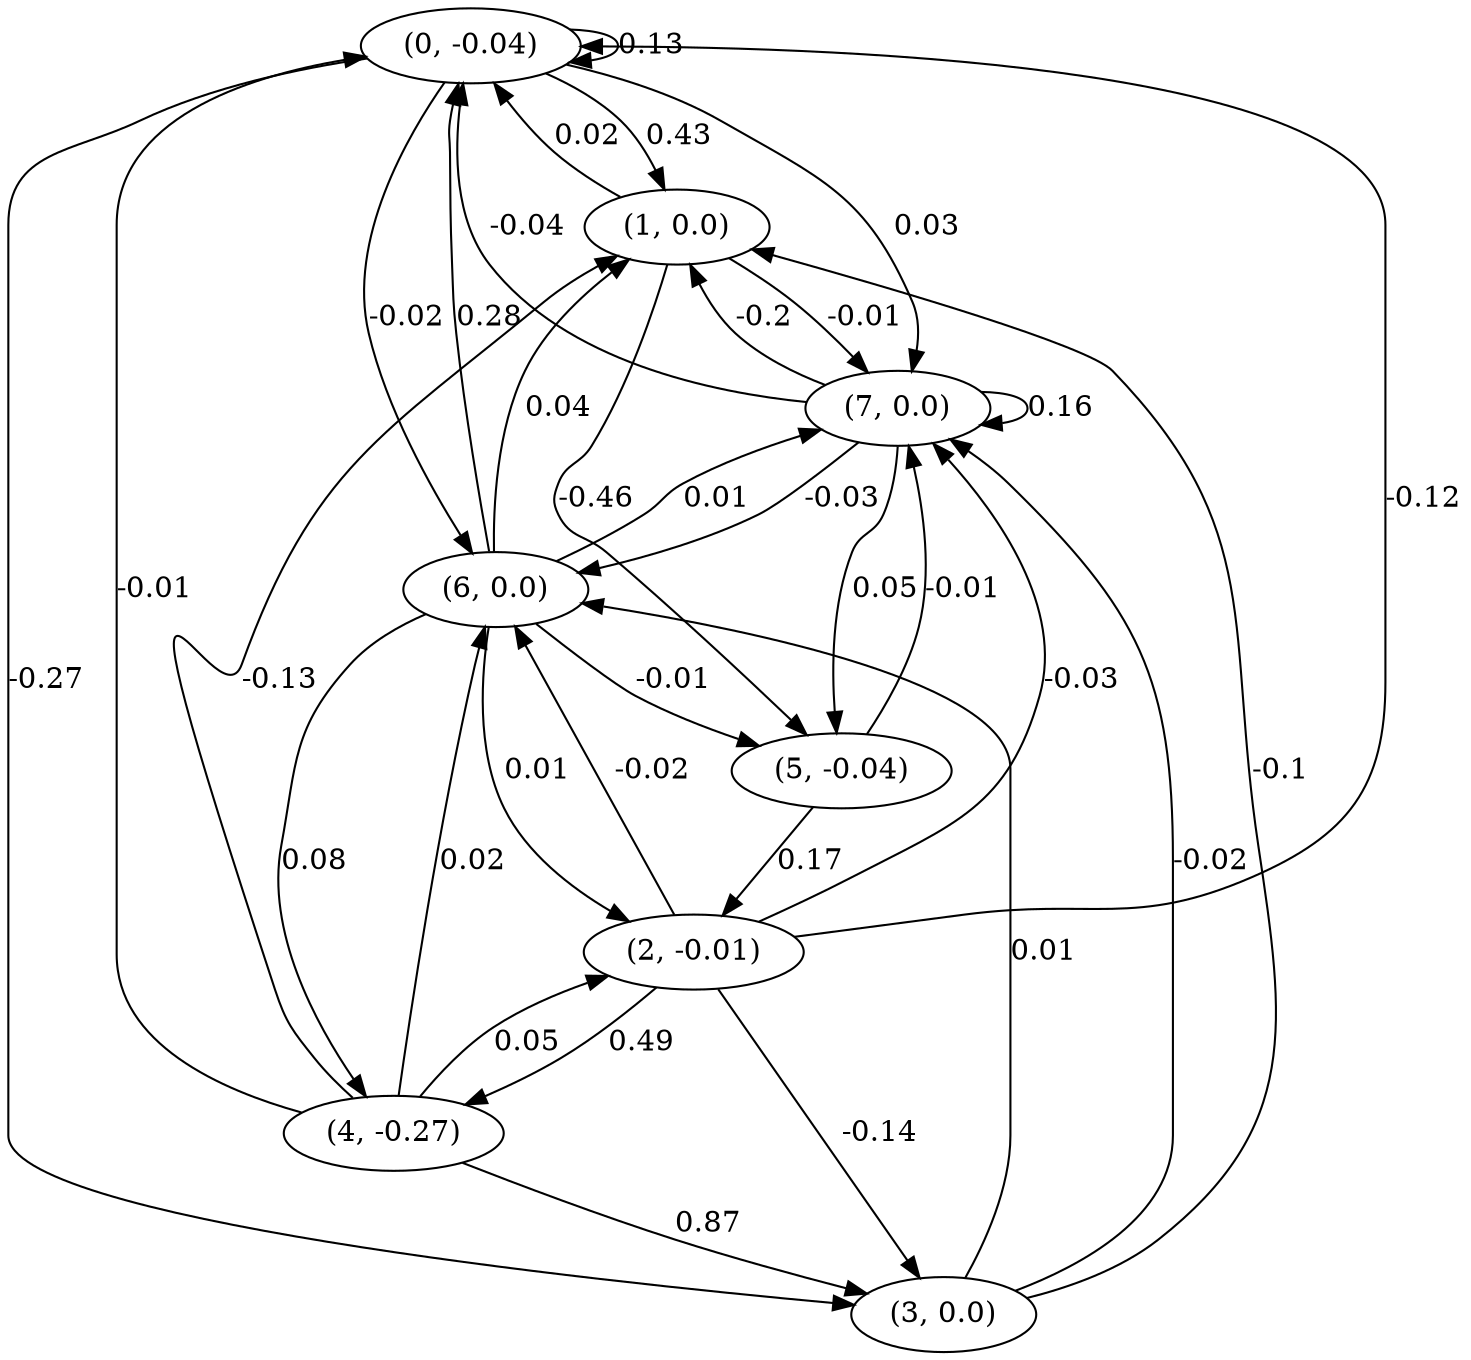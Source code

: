 digraph {
    0 [ label = "(0, -0.04)" ]
    1 [ label = "(1, 0.0)" ]
    2 [ label = "(2, -0.01)" ]
    3 [ label = "(3, 0.0)" ]
    4 [ label = "(4, -0.27)" ]
    5 [ label = "(5, -0.04)" ]
    6 [ label = "(6, 0.0)" ]
    7 [ label = "(7, 0.0)" ]
    0 -> 0 [ label = "0.13" ]
    7 -> 7 [ label = "0.16" ]
    1 -> 0 [ label = "0.02" ]
    2 -> 0 [ label = "-0.12" ]
    4 -> 0 [ label = "-0.01" ]
    6 -> 0 [ label = "0.28" ]
    7 -> 0 [ label = "-0.04" ]
    0 -> 1 [ label = "0.43" ]
    3 -> 1 [ label = "-0.1" ]
    4 -> 1 [ label = "-0.13" ]
    6 -> 1 [ label = "0.04" ]
    7 -> 1 [ label = "-0.2" ]
    4 -> 2 [ label = "0.05" ]
    5 -> 2 [ label = "0.17" ]
    6 -> 2 [ label = "0.01" ]
    0 -> 3 [ label = "-0.27" ]
    2 -> 3 [ label = "-0.14" ]
    4 -> 3 [ label = "0.87" ]
    2 -> 4 [ label = "0.49" ]
    6 -> 4 [ label = "0.08" ]
    1 -> 5 [ label = "-0.46" ]
    6 -> 5 [ label = "-0.01" ]
    7 -> 5 [ label = "0.05" ]
    0 -> 6 [ label = "-0.02" ]
    2 -> 6 [ label = "-0.02" ]
    3 -> 6 [ label = "0.01" ]
    4 -> 6 [ label = "0.02" ]
    7 -> 6 [ label = "-0.03" ]
    0 -> 7 [ label = "0.03" ]
    1 -> 7 [ label = "-0.01" ]
    2 -> 7 [ label = "-0.03" ]
    3 -> 7 [ label = "-0.02" ]
    5 -> 7 [ label = "-0.01" ]
    6 -> 7 [ label = "0.01" ]
}

